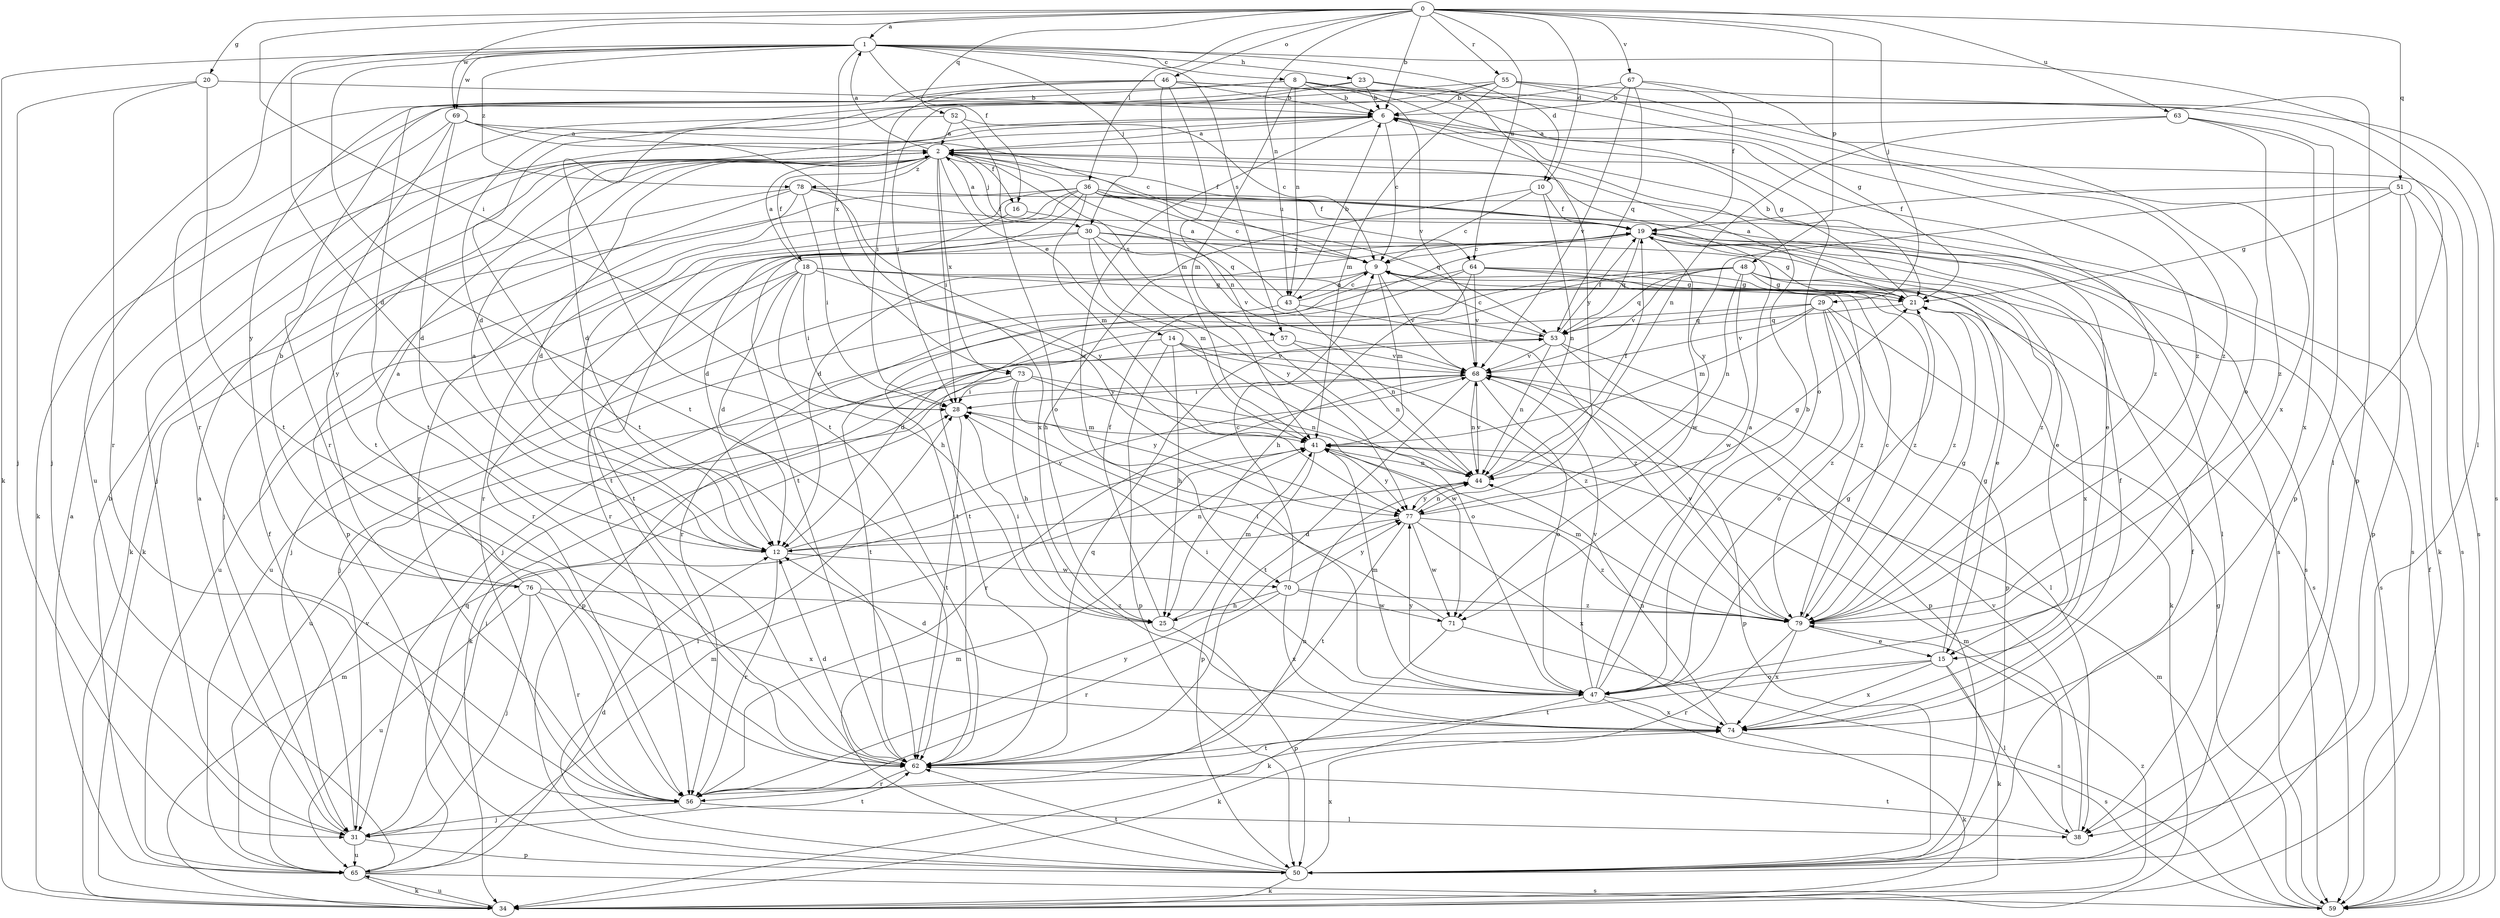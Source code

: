 strict digraph  {
0;
1;
2;
6;
8;
9;
10;
12;
14;
15;
16;
18;
19;
20;
21;
23;
25;
28;
29;
30;
31;
34;
36;
38;
41;
43;
44;
46;
47;
48;
50;
51;
52;
53;
55;
56;
57;
59;
62;
63;
64;
65;
67;
68;
69;
70;
71;
73;
74;
76;
77;
78;
79;
0 -> 1  [label=a];
0 -> 6  [label=b];
0 -> 10  [label=d];
0 -> 20  [label=g];
0 -> 28  [label=i];
0 -> 29  [label=j];
0 -> 36  [label=l];
0 -> 43  [label=n];
0 -> 46  [label=o];
0 -> 48  [label=p];
0 -> 51  [label=q];
0 -> 52  [label=q];
0 -> 55  [label=r];
0 -> 63  [label=u];
0 -> 64  [label=u];
0 -> 67  [label=v];
0 -> 69  [label=w];
1 -> 8  [label=c];
1 -> 10  [label=d];
1 -> 12  [label=d];
1 -> 16  [label=f];
1 -> 23  [label=h];
1 -> 30  [label=j];
1 -> 34  [label=k];
1 -> 38  [label=l];
1 -> 56  [label=r];
1 -> 57  [label=s];
1 -> 62  [label=t];
1 -> 69  [label=w];
1 -> 73  [label=x];
1 -> 78  [label=z];
2 -> 1  [label=a];
2 -> 12  [label=d];
2 -> 14  [label=e];
2 -> 16  [label=f];
2 -> 18  [label=f];
2 -> 19  [label=f];
2 -> 28  [label=i];
2 -> 30  [label=j];
2 -> 57  [label=s];
2 -> 59  [label=s];
2 -> 64  [label=u];
2 -> 73  [label=x];
2 -> 76  [label=y];
2 -> 78  [label=z];
6 -> 2  [label=a];
6 -> 9  [label=c];
6 -> 12  [label=d];
6 -> 21  [label=g];
6 -> 70  [label=w];
6 -> 79  [label=z];
8 -> 6  [label=b];
8 -> 21  [label=g];
8 -> 41  [label=m];
8 -> 43  [label=n];
8 -> 47  [label=o];
8 -> 56  [label=r];
8 -> 68  [label=v];
8 -> 76  [label=y];
9 -> 21  [label=g];
9 -> 41  [label=m];
9 -> 43  [label=n];
9 -> 65  [label=u];
9 -> 68  [label=v];
9 -> 79  [label=z];
10 -> 9  [label=c];
10 -> 12  [label=d];
10 -> 19  [label=f];
10 -> 44  [label=n];
12 -> 2  [label=a];
12 -> 44  [label=n];
12 -> 56  [label=r];
12 -> 68  [label=v];
12 -> 70  [label=w];
14 -> 25  [label=h];
14 -> 47  [label=o];
14 -> 50  [label=p];
14 -> 62  [label=t];
14 -> 68  [label=v];
14 -> 79  [label=z];
15 -> 21  [label=g];
15 -> 34  [label=k];
15 -> 38  [label=l];
15 -> 47  [label=o];
15 -> 62  [label=t];
15 -> 74  [label=x];
16 -> 53  [label=q];
16 -> 62  [label=t];
18 -> 2  [label=a];
18 -> 12  [label=d];
18 -> 21  [label=g];
18 -> 25  [label=h];
18 -> 28  [label=i];
18 -> 31  [label=j];
18 -> 65  [label=u];
18 -> 77  [label=y];
18 -> 79  [label=z];
19 -> 9  [label=c];
19 -> 15  [label=e];
19 -> 25  [label=h];
19 -> 38  [label=l];
19 -> 53  [label=q];
19 -> 56  [label=r];
19 -> 59  [label=s];
19 -> 71  [label=w];
19 -> 79  [label=z];
20 -> 6  [label=b];
20 -> 31  [label=j];
20 -> 56  [label=r];
20 -> 62  [label=t];
21 -> 2  [label=a];
21 -> 6  [label=b];
21 -> 53  [label=q];
23 -> 6  [label=b];
23 -> 12  [label=d];
23 -> 62  [label=t];
23 -> 77  [label=y];
23 -> 79  [label=z];
25 -> 19  [label=f];
25 -> 28  [label=i];
25 -> 41  [label=m];
25 -> 50  [label=p];
28 -> 41  [label=m];
28 -> 62  [label=t];
29 -> 12  [label=d];
29 -> 34  [label=k];
29 -> 41  [label=m];
29 -> 47  [label=o];
29 -> 50  [label=p];
29 -> 53  [label=q];
29 -> 68  [label=v];
29 -> 79  [label=z];
30 -> 2  [label=a];
30 -> 9  [label=c];
30 -> 21  [label=g];
30 -> 41  [label=m];
30 -> 56  [label=r];
30 -> 62  [label=t];
30 -> 68  [label=v];
30 -> 77  [label=y];
31 -> 2  [label=a];
31 -> 19  [label=f];
31 -> 28  [label=i];
31 -> 50  [label=p];
31 -> 62  [label=t];
31 -> 65  [label=u];
34 -> 41  [label=m];
34 -> 65  [label=u];
34 -> 79  [label=z];
36 -> 9  [label=c];
36 -> 12  [label=d];
36 -> 15  [label=e];
36 -> 19  [label=f];
36 -> 31  [label=j];
36 -> 34  [label=k];
36 -> 41  [label=m];
36 -> 53  [label=q];
36 -> 56  [label=r];
36 -> 59  [label=s];
36 -> 62  [label=t];
38 -> 41  [label=m];
38 -> 62  [label=t];
38 -> 68  [label=v];
41 -> 44  [label=n];
41 -> 50  [label=p];
41 -> 77  [label=y];
43 -> 2  [label=a];
43 -> 6  [label=b];
43 -> 9  [label=c];
43 -> 31  [label=j];
43 -> 44  [label=n];
43 -> 79  [label=z];
44 -> 19  [label=f];
44 -> 68  [label=v];
44 -> 77  [label=y];
46 -> 6  [label=b];
46 -> 28  [label=i];
46 -> 31  [label=j];
46 -> 38  [label=l];
46 -> 41  [label=m];
46 -> 44  [label=n];
46 -> 59  [label=s];
46 -> 62  [label=t];
47 -> 2  [label=a];
47 -> 6  [label=b];
47 -> 12  [label=d];
47 -> 21  [label=g];
47 -> 28  [label=i];
47 -> 34  [label=k];
47 -> 41  [label=m];
47 -> 59  [label=s];
47 -> 68  [label=v];
47 -> 74  [label=x];
47 -> 77  [label=y];
48 -> 15  [label=e];
48 -> 21  [label=g];
48 -> 31  [label=j];
48 -> 44  [label=n];
48 -> 53  [label=q];
48 -> 59  [label=s];
48 -> 62  [label=t];
48 -> 68  [label=v];
48 -> 71  [label=w];
48 -> 74  [label=x];
50 -> 19  [label=f];
50 -> 28  [label=i];
50 -> 34  [label=k];
50 -> 41  [label=m];
50 -> 62  [label=t];
50 -> 74  [label=x];
51 -> 19  [label=f];
51 -> 21  [label=g];
51 -> 34  [label=k];
51 -> 50  [label=p];
51 -> 59  [label=s];
51 -> 77  [label=y];
52 -> 2  [label=a];
52 -> 9  [label=c];
52 -> 31  [label=j];
52 -> 47  [label=o];
53 -> 9  [label=c];
53 -> 19  [label=f];
53 -> 38  [label=l];
53 -> 44  [label=n];
53 -> 50  [label=p];
53 -> 68  [label=v];
55 -> 6  [label=b];
55 -> 41  [label=m];
55 -> 50  [label=p];
55 -> 62  [label=t];
55 -> 65  [label=u];
55 -> 74  [label=x];
55 -> 79  [label=z];
56 -> 31  [label=j];
56 -> 38  [label=l];
56 -> 44  [label=n];
56 -> 77  [label=y];
57 -> 44  [label=n];
57 -> 50  [label=p];
57 -> 68  [label=v];
59 -> 19  [label=f];
59 -> 21  [label=g];
59 -> 41  [label=m];
62 -> 12  [label=d];
62 -> 53  [label=q];
62 -> 56  [label=r];
63 -> 2  [label=a];
63 -> 44  [label=n];
63 -> 50  [label=p];
63 -> 74  [label=x];
63 -> 79  [label=z];
64 -> 21  [label=g];
64 -> 25  [label=h];
64 -> 56  [label=r];
64 -> 59  [label=s];
64 -> 62  [label=t];
64 -> 68  [label=v];
64 -> 79  [label=z];
65 -> 2  [label=a];
65 -> 6  [label=b];
65 -> 12  [label=d];
65 -> 34  [label=k];
65 -> 41  [label=m];
65 -> 53  [label=q];
65 -> 59  [label=s];
65 -> 68  [label=v];
67 -> 6  [label=b];
67 -> 19  [label=f];
67 -> 28  [label=i];
67 -> 47  [label=o];
67 -> 53  [label=q];
67 -> 68  [label=v];
68 -> 28  [label=i];
68 -> 44  [label=n];
68 -> 47  [label=o];
68 -> 50  [label=p];
68 -> 56  [label=r];
68 -> 62  [label=t];
69 -> 2  [label=a];
69 -> 9  [label=c];
69 -> 12  [label=d];
69 -> 34  [label=k];
69 -> 62  [label=t];
69 -> 74  [label=x];
70 -> 9  [label=c];
70 -> 25  [label=h];
70 -> 56  [label=r];
70 -> 71  [label=w];
70 -> 74  [label=x];
70 -> 77  [label=y];
70 -> 79  [label=z];
71 -> 28  [label=i];
71 -> 34  [label=k];
71 -> 59  [label=s];
73 -> 25  [label=h];
73 -> 28  [label=i];
73 -> 34  [label=k];
73 -> 44  [label=n];
73 -> 65  [label=u];
73 -> 71  [label=w];
73 -> 77  [label=y];
74 -> 19  [label=f];
74 -> 34  [label=k];
74 -> 44  [label=n];
74 -> 62  [label=t];
76 -> 2  [label=a];
76 -> 6  [label=b];
76 -> 31  [label=j];
76 -> 56  [label=r];
76 -> 65  [label=u];
76 -> 74  [label=x];
76 -> 79  [label=z];
77 -> 12  [label=d];
77 -> 21  [label=g];
77 -> 44  [label=n];
77 -> 62  [label=t];
77 -> 71  [label=w];
77 -> 74  [label=x];
77 -> 79  [label=z];
78 -> 19  [label=f];
78 -> 28  [label=i];
78 -> 34  [label=k];
78 -> 50  [label=p];
78 -> 56  [label=r];
78 -> 59  [label=s];
78 -> 77  [label=y];
79 -> 9  [label=c];
79 -> 15  [label=e];
79 -> 21  [label=g];
79 -> 41  [label=m];
79 -> 56  [label=r];
79 -> 68  [label=v];
79 -> 74  [label=x];
}
